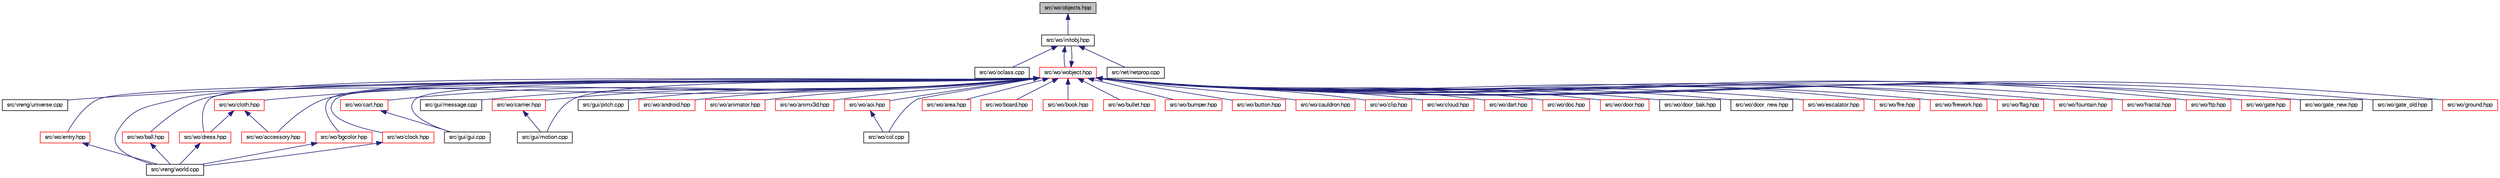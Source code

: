 digraph "src/wo/objects.hpp"
{
 // LATEX_PDF_SIZE
  bgcolor="transparent";
  edge [fontname="FreeSans",fontsize="10",labelfontname="FreeSans",labelfontsize="10"];
  node [fontname="FreeSans",fontsize="10",shape=record];
  Node1 [label="src/wo/objects.hpp",height=0.2,width=0.4,color="black", fillcolor="grey75", style="filled", fontcolor="black",tooltip=" "];
  Node1 -> Node2 [dir="back",color="midnightblue",fontsize="10",style="solid",fontname="FreeSans"];
  Node2 [label="src/wo/initobj.hpp",height=0.2,width=0.4,color="black",URL="$a00554.html",tooltip=" "];
  Node2 -> Node3 [dir="back",color="midnightblue",fontsize="10",style="solid",fontname="FreeSans"];
  Node3 [label="src/wo/oclass.cpp",height=0.2,width=0.4,color="black",URL="$a00623.html",tooltip=" "];
  Node2 -> Node4 [dir="back",color="midnightblue",fontsize="10",style="solid",fontname="FreeSans"];
  Node4 [label="src/wo/wobject.hpp",height=0.2,width=0.4,color="red",URL="$a00866.html",tooltip=" "];
  Node4 -> Node5 [dir="back",color="midnightblue",fontsize="10",style="solid",fontname="FreeSans"];
  Node5 [label="src/vreng/universe.cpp",height=0.2,width=0.4,color="black",URL="$a00125.html",tooltip=" "];
  Node4 -> Node6 [dir="back",color="midnightblue",fontsize="10",style="solid",fontname="FreeSans"];
  Node6 [label="src/vreng/world.cpp",height=0.2,width=0.4,color="black",URL="$a00146.html",tooltip=" "];
  Node4 -> Node7 [dir="back",color="midnightblue",fontsize="10",style="solid",fontname="FreeSans"];
  Node7 [label="src/gui/gui.cpp",height=0.2,width=0.4,color="black",URL="$a00206.html",tooltip=" "];
  Node4 -> Node8 [dir="back",color="midnightblue",fontsize="10",style="solid",fontname="FreeSans"];
  Node8 [label="src/gui/message.cpp",height=0.2,width=0.4,color="black",URL="$a00218.html",tooltip=" "];
  Node4 -> Node9 [dir="back",color="midnightblue",fontsize="10",style="solid",fontname="FreeSans"];
  Node9 [label="src/gui/motion.cpp",height=0.2,width=0.4,color="black",URL="$a00224.html",tooltip=" "];
  Node4 -> Node10 [dir="back",color="midnightblue",fontsize="10",style="solid",fontname="FreeSans"];
  Node10 [label="src/gui/pitch.cpp",height=0.2,width=0.4,color="black",URL="$a00248.html",tooltip=" "];
  Node4 -> Node11 [dir="back",color="midnightblue",fontsize="10",style="solid",fontname="FreeSans"];
  Node11 [label="src/wo/accessory.hpp",height=0.2,width=0.4,color="red",URL="$a00269.html",tooltip=" "];
  Node4 -> Node14 [dir="back",color="midnightblue",fontsize="10",style="solid",fontname="FreeSans"];
  Node14 [label="src/wo/android.hpp",height=0.2,width=0.4,color="red",URL="$a00275.html",tooltip=" "];
  Node4 -> Node21 [dir="back",color="midnightblue",fontsize="10",style="solid",fontname="FreeSans"];
  Node21 [label="src/wo/animator.hpp",height=0.2,width=0.4,color="red",URL="$a00281.html",tooltip=" "];
  Node4 -> Node23 [dir="back",color="midnightblue",fontsize="10",style="solid",fontname="FreeSans"];
  Node23 [label="src/wo/animx3d.hpp",height=0.2,width=0.4,color="red",URL="$a00287.html",tooltip=" "];
  Node4 -> Node25 [dir="back",color="midnightblue",fontsize="10",style="solid",fontname="FreeSans"];
  Node25 [label="src/wo/aoi.hpp",height=0.2,width=0.4,color="red",URL="$a00293.html",tooltip=" "];
  Node25 -> Node27 [dir="back",color="midnightblue",fontsize="10",style="solid",fontname="FreeSans"];
  Node27 [label="src/wo/col.cpp",height=0.2,width=0.4,color="black",URL="$a00392.html",tooltip=" "];
  Node4 -> Node28 [dir="back",color="midnightblue",fontsize="10",style="solid",fontname="FreeSans"];
  Node28 [label="src/wo/area.hpp",height=0.2,width=0.4,color="red",URL="$a00299.html",tooltip=" "];
  Node4 -> Node30 [dir="back",color="midnightblue",fontsize="10",style="solid",fontname="FreeSans"];
  Node30 [label="src/wo/ball.hpp",height=0.2,width=0.4,color="red",URL="$a00305.html",tooltip=" "];
  Node30 -> Node6 [dir="back",color="midnightblue",fontsize="10",style="solid",fontname="FreeSans"];
  Node4 -> Node44 [dir="back",color="midnightblue",fontsize="10",style="solid",fontname="FreeSans"];
  Node44 [label="src/wo/bgcolor.hpp",height=0.2,width=0.4,color="red",URL="$a00311.html",tooltip=" "];
  Node44 -> Node6 [dir="back",color="midnightblue",fontsize="10",style="solid",fontname="FreeSans"];
  Node4 -> Node47 [dir="back",color="midnightblue",fontsize="10",style="solid",fontname="FreeSans"];
  Node47 [label="src/wo/board.hpp",height=0.2,width=0.4,color="red",URL="$a00317.html",tooltip=" "];
  Node4 -> Node50 [dir="back",color="midnightblue",fontsize="10",style="solid",fontname="FreeSans"];
  Node50 [label="src/wo/book.hpp",height=0.2,width=0.4,color="red",URL="$a00323.html",tooltip=" "];
  Node4 -> Node53 [dir="back",color="midnightblue",fontsize="10",style="solid",fontname="FreeSans"];
  Node53 [label="src/wo/bullet.hpp",height=0.2,width=0.4,color="red",URL="$a00335.html",tooltip=" "];
  Node4 -> Node55 [dir="back",color="midnightblue",fontsize="10",style="solid",fontname="FreeSans"];
  Node55 [label="src/wo/bumper.hpp",height=0.2,width=0.4,color="red",URL="$a00341.html",tooltip=" "];
  Node4 -> Node56 [dir="back",color="midnightblue",fontsize="10",style="solid",fontname="FreeSans"];
  Node56 [label="src/wo/button.hpp",height=0.2,width=0.4,color="red",URL="$a00347.html",tooltip=" "];
  Node4 -> Node58 [dir="back",color="midnightblue",fontsize="10",style="solid",fontname="FreeSans"];
  Node58 [label="src/wo/carrier.hpp",height=0.2,width=0.4,color="red",URL="$a00353.html",tooltip=" "];
  Node58 -> Node9 [dir="back",color="midnightblue",fontsize="10",style="solid",fontname="FreeSans"];
  Node4 -> Node63 [dir="back",color="midnightblue",fontsize="10",style="solid",fontname="FreeSans"];
  Node63 [label="src/wo/cart.hpp",height=0.2,width=0.4,color="red",URL="$a00359.html",tooltip=" "];
  Node63 -> Node7 [dir="back",color="midnightblue",fontsize="10",style="solid",fontname="FreeSans"];
  Node4 -> Node64 [dir="back",color="midnightblue",fontsize="10",style="solid",fontname="FreeSans"];
  Node64 [label="src/wo/cauldron.hpp",height=0.2,width=0.4,color="red",URL="$a00365.html",tooltip=" "];
  Node4 -> Node65 [dir="back",color="midnightblue",fontsize="10",style="solid",fontname="FreeSans"];
  Node65 [label="src/wo/clip.hpp",height=0.2,width=0.4,color="red",URL="$a00371.html",tooltip=" "];
  Node4 -> Node67 [dir="back",color="midnightblue",fontsize="10",style="solid",fontname="FreeSans"];
  Node67 [label="src/wo/clock.hpp",height=0.2,width=0.4,color="red",URL="$a00377.html",tooltip=" "];
  Node67 -> Node6 [dir="back",color="midnightblue",fontsize="10",style="solid",fontname="FreeSans"];
  Node4 -> Node69 [dir="back",color="midnightblue",fontsize="10",style="solid",fontname="FreeSans"];
  Node69 [label="src/wo/cloth.hpp",height=0.2,width=0.4,color="red",URL="$a00383.html",tooltip=" "];
  Node69 -> Node11 [dir="back",color="midnightblue",fontsize="10",style="solid",fontname="FreeSans"];
  Node69 -> Node71 [dir="back",color="midnightblue",fontsize="10",style="solid",fontname="FreeSans"];
  Node71 [label="src/wo/dress.hpp",height=0.2,width=0.4,color="red",URL="$a00428.html",tooltip=" "];
  Node71 -> Node6 [dir="back",color="midnightblue",fontsize="10",style="solid",fontname="FreeSans"];
  Node4 -> Node79 [dir="back",color="midnightblue",fontsize="10",style="solid",fontname="FreeSans"];
  Node79 [label="src/wo/cloud.hpp",height=0.2,width=0.4,color="red",URL="$a00389.html",tooltip=" "];
  Node4 -> Node27 [dir="back",color="midnightblue",fontsize="10",style="solid",fontname="FreeSans"];
  Node4 -> Node83 [dir="back",color="midnightblue",fontsize="10",style="solid",fontname="FreeSans"];
  Node83 [label="src/wo/dart.hpp",height=0.2,width=0.4,color="red",URL="$a00398.html",tooltip=" "];
  Node4 -> Node85 [dir="back",color="midnightblue",fontsize="10",style="solid",fontname="FreeSans"];
  Node85 [label="src/wo/doc.hpp",height=0.2,width=0.4,color="red",URL="$a00404.html",tooltip=" "];
  Node4 -> Node87 [dir="back",color="midnightblue",fontsize="10",style="solid",fontname="FreeSans"];
  Node87 [label="src/wo/door.hpp",height=0.2,width=0.4,color="red",URL="$a00410.html",tooltip=" "];
  Node4 -> Node91 [dir="back",color="midnightblue",fontsize="10",style="solid",fontname="FreeSans"];
  Node91 [label="src/wo/door_bak.hpp",height=0.2,width=0.4,color="black",URL="$a00416.html",tooltip=" "];
  Node4 -> Node92 [dir="back",color="midnightblue",fontsize="10",style="solid",fontname="FreeSans"];
  Node92 [label="src/wo/door_new.hpp",height=0.2,width=0.4,color="black",URL="$a00422.html",tooltip=" "];
  Node4 -> Node71 [dir="back",color="midnightblue",fontsize="10",style="solid",fontname="FreeSans"];
  Node4 -> Node93 [dir="back",color="midnightblue",fontsize="10",style="solid",fontname="FreeSans"];
  Node93 [label="src/wo/entry.hpp",height=0.2,width=0.4,color="red",URL="$a00434.html",tooltip=" "];
  Node93 -> Node6 [dir="back",color="midnightblue",fontsize="10",style="solid",fontname="FreeSans"];
  Node4 -> Node95 [dir="back",color="midnightblue",fontsize="10",style="solid",fontname="FreeSans"];
  Node95 [label="src/wo/escalator.hpp",height=0.2,width=0.4,color="red",URL="$a00440.html",tooltip=" "];
  Node4 -> Node97 [dir="back",color="midnightblue",fontsize="10",style="solid",fontname="FreeSans"];
  Node97 [label="src/wo/fire.hpp",height=0.2,width=0.4,color="red",URL="$a00446.html",tooltip=" "];
  Node4 -> Node107 [dir="back",color="midnightblue",fontsize="10",style="solid",fontname="FreeSans"];
  Node107 [label="src/wo/firework.hpp",height=0.2,width=0.4,color="red",URL="$a00452.html",tooltip=" "];
  Node4 -> Node109 [dir="back",color="midnightblue",fontsize="10",style="solid",fontname="FreeSans"];
  Node109 [label="src/wo/flag.hpp",height=0.2,width=0.4,color="red",URL="$a00458.html",tooltip=" "];
  Node4 -> Node111 [dir="back",color="midnightblue",fontsize="10",style="solid",fontname="FreeSans"];
  Node111 [label="src/wo/fountain.hpp",height=0.2,width=0.4,color="red",URL="$a00464.html",tooltip=" "];
  Node4 -> Node113 [dir="back",color="midnightblue",fontsize="10",style="solid",fontname="FreeSans"];
  Node113 [label="src/wo/fractal.hpp",height=0.2,width=0.4,color="red",URL="$a00470.html",tooltip=" "];
  Node4 -> Node115 [dir="back",color="midnightblue",fontsize="10",style="solid",fontname="FreeSans"];
  Node115 [label="src/wo/ftp.hpp",height=0.2,width=0.4,color="red",URL="$a00476.html",tooltip=" "];
  Node4 -> Node117 [dir="back",color="midnightblue",fontsize="10",style="solid",fontname="FreeSans"];
  Node117 [label="src/wo/gate.hpp",height=0.2,width=0.4,color="red",URL="$a00482.html",tooltip=" "];
  Node4 -> Node118 [dir="back",color="midnightblue",fontsize="10",style="solid",fontname="FreeSans"];
  Node118 [label="src/wo/gate_new.hpp",height=0.2,width=0.4,color="black",URL="$a00488.html",tooltip=" "];
  Node4 -> Node119 [dir="back",color="midnightblue",fontsize="10",style="solid",fontname="FreeSans"];
  Node119 [label="src/wo/gate_old.hpp",height=0.2,width=0.4,color="black",URL="$a00494.html",tooltip=" "];
  Node4 -> Node120 [dir="back",color="midnightblue",fontsize="10",style="solid",fontname="FreeSans"];
  Node120 [label="src/wo/ground.hpp",height=0.2,width=0.4,color="red",URL="$a00500.html",tooltip=" "];
  Node4 -> Node2 [dir="back",color="midnightblue",fontsize="10",style="solid",fontname="FreeSans"];
  Node2 -> Node255 [dir="back",color="midnightblue",fontsize="10",style="solid",fontname="FreeSans"];
  Node255 [label="src/net/netprop.cpp",height=0.2,width=0.4,color="black",URL="$a00887.html",tooltip=" "];
}
